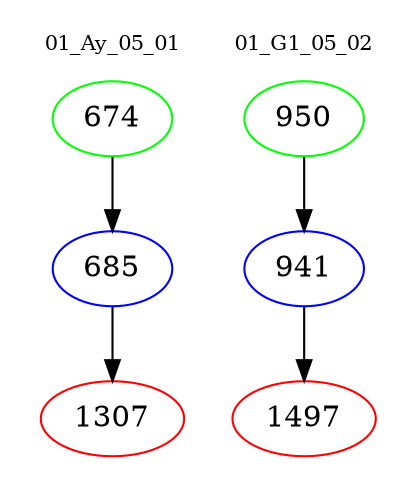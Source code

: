 digraph{
subgraph cluster_0 {
color = white
label = "01_Ay_05_01";
fontsize=10;
T0_674 [label="674", color="green"]
T0_674 -> T0_685 [color="black"]
T0_685 [label="685", color="blue"]
T0_685 -> T0_1307 [color="black"]
T0_1307 [label="1307", color="red"]
}
subgraph cluster_1 {
color = white
label = "01_G1_05_02";
fontsize=10;
T1_950 [label="950", color="green"]
T1_950 -> T1_941 [color="black"]
T1_941 [label="941", color="blue"]
T1_941 -> T1_1497 [color="black"]
T1_1497 [label="1497", color="red"]
}
}
